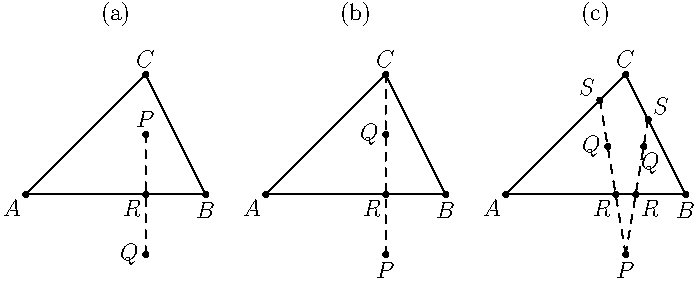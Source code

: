 picture pic1;
currentpicture = pic1;
unitsize(30);

pair A = (0,0);
pair B = (3,0);
pair C = (2,2);
pair R = (2,0);
pair P = midpoint(C--R);
pair Q = extension(C,P,(0,-1),(1,-1));

draw(A--B--C--cycle);

dot("$A$",A,SW);
dot("$B$",B,S);
dot("$C$",C,N);
dot("$R$",R,SW);
dot("$P$",P,N);
dot("$Q$",Q,W);
draw(P--Q,p=dashed);
label("(a)",midpoint(A--B)+(0,3));

picture pic2;
currentpicture = pic2;
unitsize(30);

pair A = (0,0);
pair B = (3,0);
pair C = (2,2);
pair R = (2,0);
pair Q = midpoint(C--R);
pair P = extension(C,Q,(0,-1),(1,-1));

draw(A--B--C--cycle);

dot("$A$",A,SW);
dot("$B$",B,S);
dot("$C$",C,N);
dot("$R$",R,SW);
dot("$Q$",Q,W);
dot("$P$",P,S);
draw(C--P,p=dashed);

label("(b)",midpoint(A--B)+(0,3));
shipout(format="pdf");

picture pic3;
currentpicture = pic3;
unitsize(30);

draw(A--B--C--cycle);

pair Q1 = (1.7,0.8);
pair Q2 = (2.3,0.8);
pair S1 = extension(Q1,P,A,C);
pair S2 = extension(Q2,P,B,C);
pair R1 = intersectionpoint(A--B,Q1--P);
pair R2 = intersectionpoint(A--B,Q2--P);
dot("$A$",A,SW);
dot("$B$",B,S);
dot("$C$",C,N);
dot("$R$",R1,SW);
dot("$R$",R2,SE);
dot("$Q$",Q1,W);
dot("$Q$",Q2,SSE);
dot("$P$",P,S);
dot("$S$",S1,NW);
dot("$S$",S2,NE);
draw(P--S1,p=dashed);
draw(P--S2,p=dashed);
label("(c)",midpoint(A--B)+(0,3));

add(pic3,pic1.fit(),(-8,0));
add(pic3,pic2.fit(),(-4,0));

shipout(format="pdf");
